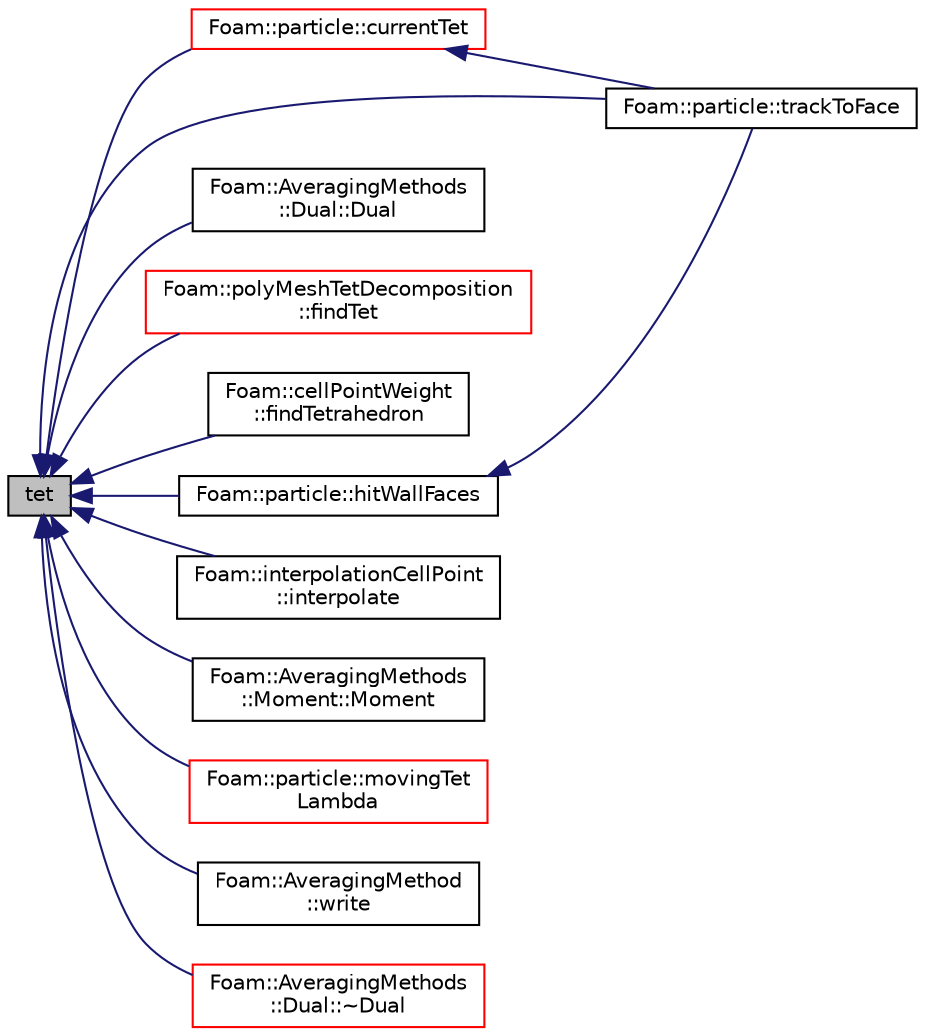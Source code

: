 digraph "tet"
{
  bgcolor="transparent";
  edge [fontname="Helvetica",fontsize="10",labelfontname="Helvetica",labelfontsize="10"];
  node [fontname="Helvetica",fontsize="10",shape=record];
  rankdir="LR";
  Node1 [label="tet",height=0.2,width=0.4,color="black", fillcolor="grey75", style="filled", fontcolor="black"];
  Node1 -> Node2 [dir="back",color="midnightblue",fontsize="10",style="solid",fontname="Helvetica"];
  Node2 [label="Foam::particle::currentTet",height=0.2,width=0.4,color="red",URL="$a01812.html#abf255c0dee628f603584a5f29c157931",tooltip="Return the geometry of the current tet that the. "];
  Node2 -> Node3 [dir="back",color="midnightblue",fontsize="10",style="solid",fontname="Helvetica"];
  Node3 [label="Foam::particle::trackToFace",height=0.2,width=0.4,color="black",URL="$a01812.html#a843767f232f5b61884dcd757558591e0"];
  Node1 -> Node4 [dir="back",color="midnightblue",fontsize="10",style="solid",fontname="Helvetica"];
  Node4 [label="Foam::AveragingMethods\l::Dual::Dual",height=0.2,width=0.4,color="black",URL="$a00588.html#a4e90e259d050ad479f6e3c6763a1cdf6",tooltip="Constructors. "];
  Node1 -> Node5 [dir="back",color="midnightblue",fontsize="10",style="solid",fontname="Helvetica"];
  Node5 [label="Foam::polyMeshTetDecomposition\l::findTet",height=0.2,width=0.4,color="red",URL="$a01960.html#a336110501f5915673070727c2b9cefc1",tooltip="Find the tet decomposition of the cell containing the given point. "];
  Node1 -> Node6 [dir="back",color="midnightblue",fontsize="10",style="solid",fontname="Helvetica"];
  Node6 [label="Foam::cellPointWeight\l::findTetrahedron",height=0.2,width=0.4,color="black",URL="$a00215.html#a04d110a609cd69b19474de418fb1a4cf"];
  Node1 -> Node7 [dir="back",color="midnightblue",fontsize="10",style="solid",fontname="Helvetica"];
  Node7 [label="Foam::particle::hitWallFaces",height=0.2,width=0.4,color="black",URL="$a01812.html#abf78981c0a99e9f135ebc37efcfd1544"];
  Node7 -> Node3 [dir="back",color="midnightblue",fontsize="10",style="solid",fontname="Helvetica"];
  Node1 -> Node8 [dir="back",color="midnightblue",fontsize="10",style="solid",fontname="Helvetica"];
  Node8 [label="Foam::interpolationCellPoint\l::interpolate",height=0.2,width=0.4,color="black",URL="$a01171.html#a596b80d88eb6312e22b6b6e0d2f555a2",tooltip="Interpolate field to the given point in the tetrahedron. "];
  Node1 -> Node9 [dir="back",color="midnightblue",fontsize="10",style="solid",fontname="Helvetica"];
  Node9 [label="Foam::AveragingMethods\l::Moment::Moment",height=0.2,width=0.4,color="black",URL="$a01558.html#a9aaf777932fca7644bb6f00f3a2b8749",tooltip="Constructors. "];
  Node1 -> Node10 [dir="back",color="midnightblue",fontsize="10",style="solid",fontname="Helvetica"];
  Node10 [label="Foam::particle::movingTet\lLambda",height=0.2,width=0.4,color="red",URL="$a01812.html#a1eb42a7a119014473a88d1c2a2501460",tooltip="Find the lambda value for a moving tri face. "];
  Node1 -> Node3 [dir="back",color="midnightblue",fontsize="10",style="solid",fontname="Helvetica"];
  Node1 -> Node11 [dir="back",color="midnightblue",fontsize="10",style="solid",fontname="Helvetica"];
  Node11 [label="Foam::AveragingMethod\l::write",height=0.2,width=0.4,color="black",URL="$a00084.html#a6e5faa425b059eeb55cd904755791076",tooltip="Write using setting from DB. "];
  Node1 -> Node12 [dir="back",color="midnightblue",fontsize="10",style="solid",fontname="Helvetica"];
  Node12 [label="Foam::AveragingMethods\l::Dual::~Dual",height=0.2,width=0.4,color="red",URL="$a00588.html#a5c08eca007ade69ea650619db86d50b6",tooltip="Destructor. "];
}
